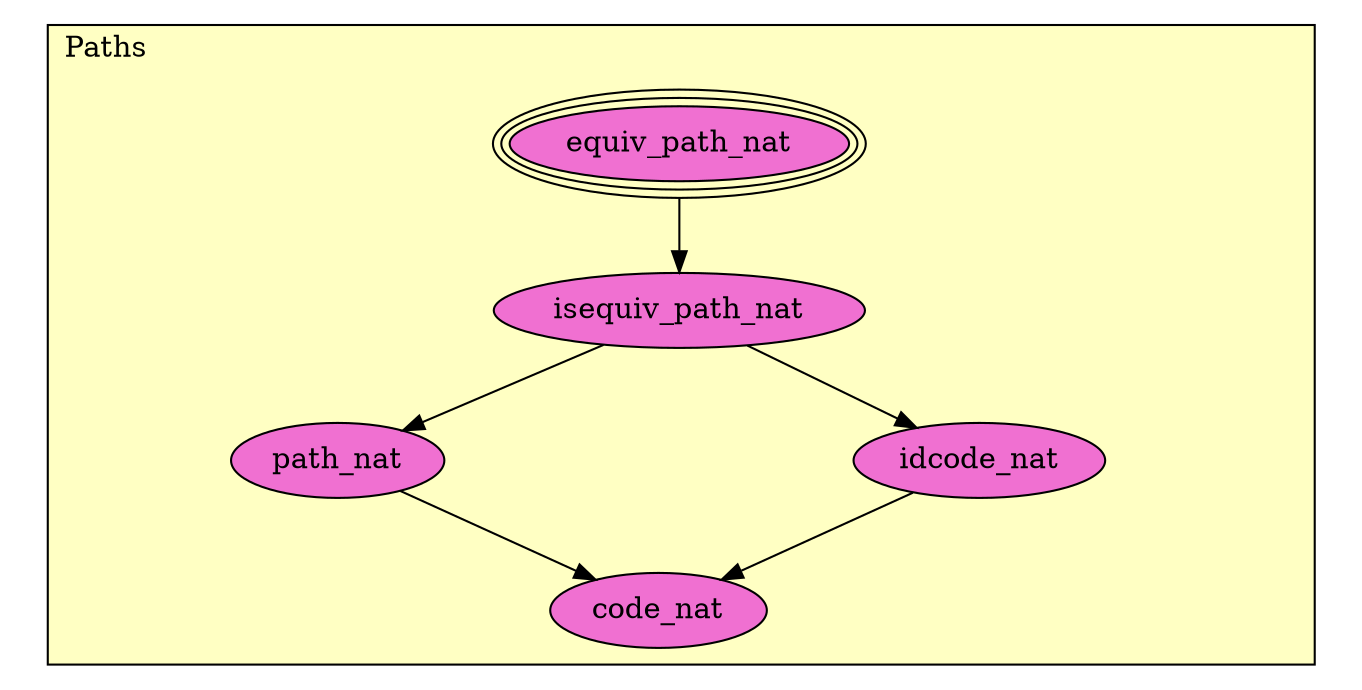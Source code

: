 digraph HoTT_Spaces_Nat_Paths {
  graph [ratio=0.5]
  node [style=filled]
Paths_equiv_path_nat [label="equiv_path_nat", URL=<Paths.html#equiv_path_nat>, peripheries=3, fillcolor="#F070D1"] ;
Paths_isequiv_path_nat [label="isequiv_path_nat", URL=<Paths.html#isequiv_path_nat>, fillcolor="#F070D1"] ;
Paths_path_nat [label="path_nat", URL=<Paths.html#path_nat>, fillcolor="#F070D1"] ;
Paths_idcode_nat [label="idcode_nat", URL=<Paths.html#idcode_nat>, fillcolor="#F070D1"] ;
Paths_code_nat [label="code_nat", URL=<Paths.html#code_nat>, fillcolor="#F070D1"] ;
  Paths_equiv_path_nat -> Paths_isequiv_path_nat [] ;
  Paths_isequiv_path_nat -> Paths_path_nat [] ;
  Paths_isequiv_path_nat -> Paths_idcode_nat [] ;
  Paths_path_nat -> Paths_code_nat [] ;
  Paths_idcode_nat -> Paths_code_nat [] ;
subgraph cluster_Paths { label="Paths"; fillcolor="#FFFFC3"; labeljust=l; style=filled 
Paths_code_nat; Paths_idcode_nat; Paths_path_nat; Paths_isequiv_path_nat; Paths_equiv_path_nat; };
} /* END */
